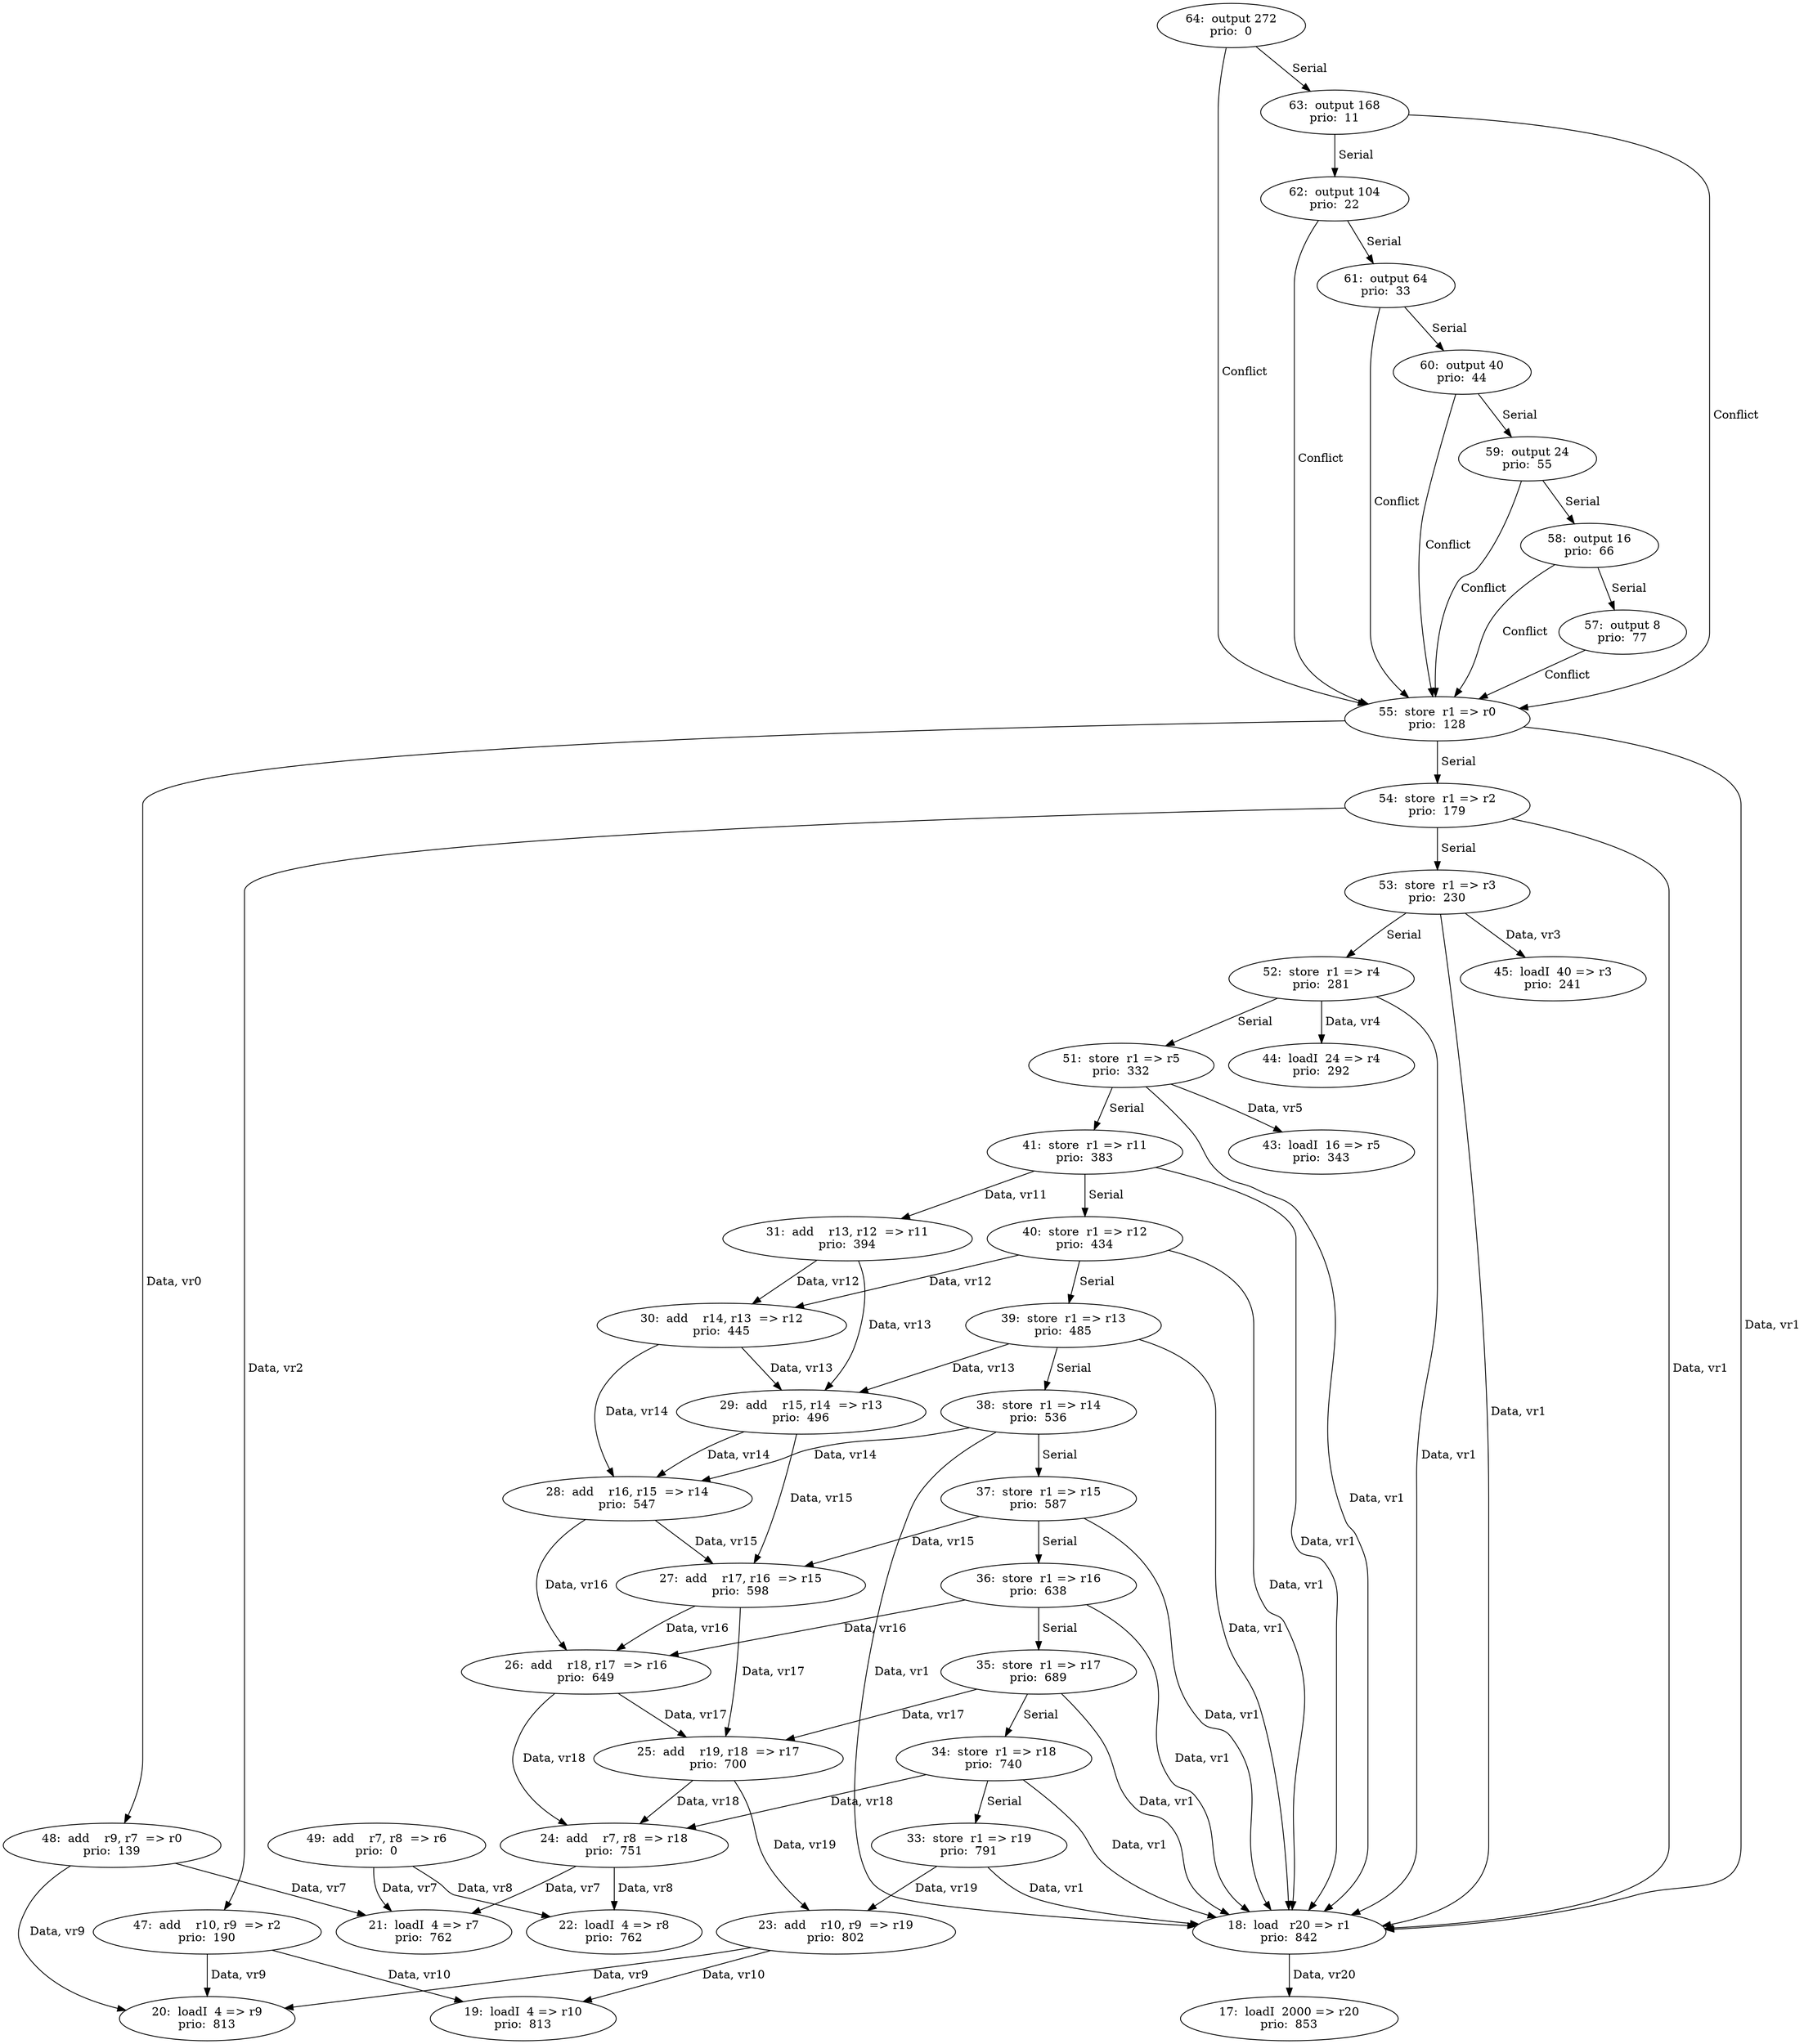 digraph DG {
  17 [label="17:  loadI  2000 => r20
prio:  853"];
  18 [label="18:  load   r20 => r1
prio:  842"];
  19 [label="19:  loadI  4 => r10
prio:  813"];
  20 [label="20:  loadI  4 => r9
prio:  813"];
  21 [label="21:  loadI  4 => r7
prio:  762"];
  22 [label="22:  loadI  4 => r8
prio:  762"];
  23 [label="23:  add    r10, r9  => r19
prio:  802"];
  24 [label="24:  add    r7, r8  => r18
prio:  751"];
  25 [label="25:  add    r19, r18  => r17
prio:  700"];
  26 [label="26:  add    r18, r17  => r16
prio:  649"];
  27 [label="27:  add    r17, r16  => r15
prio:  598"];
  28 [label="28:  add    r16, r15  => r14
prio:  547"];
  29 [label="29:  add    r15, r14  => r13
prio:  496"];
  30 [label="30:  add    r14, r13  => r12
prio:  445"];
  31 [label="31:  add    r13, r12  => r11
prio:  394"];
  33 [label="33:  store  r1 => r19
prio:  791"];
  34 [label="34:  store  r1 => r18
prio:  740"];
  35 [label="35:  store  r1 => r17
prio:  689"];
  36 [label="36:  store  r1 => r16
prio:  638"];
  37 [label="37:  store  r1 => r15
prio:  587"];
  38 [label="38:  store  r1 => r14
prio:  536"];
  39 [label="39:  store  r1 => r13
prio:  485"];
  40 [label="40:  store  r1 => r12
prio:  434"];
  41 [label="41:  store  r1 => r11
prio:  383"];
  43 [label="43:  loadI  16 => r5
prio:  343"];
  44 [label="44:  loadI  24 => r4
prio:  292"];
  45 [label="45:  loadI  40 => r3
prio:  241"];
  47 [label="47:  add    r10, r9  => r2
prio:  190"];
  48 [label="48:  add    r9, r7  => r0
prio:  139"];
  49 [label="49:  add    r7, r8  => r6
prio:  0"];
  51 [label="51:  store  r1 => r5
prio:  332"];
  52 [label="52:  store  r1 => r4
prio:  281"];
  53 [label="53:  store  r1 => r3
prio:  230"];
  54 [label="54:  store  r1 => r2
prio:  179"];
  55 [label="55:  store  r1 => r0
prio:  128"];
  57 [label="57:  output 8
prio:  77"];
  58 [label="58:  output 16
prio:  66"];
  59 [label="59:  output 24
prio:  55"];
  60 [label="60:  output 40
prio:  44"];
  61 [label="61:  output 64
prio:  33"];
  62 [label="62:  output 104
prio:  22"];
  63 [label="63:  output 168
prio:  11"];
  64 [label="64:  output 272
prio:  0"];
  18 -> 17 [ label=" Data, vr20"];
  23 -> 19 [ label=" Data, vr10"];
  23 -> 20 [ label=" Data, vr9"];
  24 -> 21 [ label=" Data, vr7"];
  24 -> 22 [ label=" Data, vr8"];
  25 -> 23 [ label=" Data, vr19"];
  25 -> 24 [ label=" Data, vr18"];
  26 -> 24 [ label=" Data, vr18"];
  26 -> 25 [ label=" Data, vr17"];
  27 -> 25 [ label=" Data, vr17"];
  27 -> 26 [ label=" Data, vr16"];
  28 -> 26 [ label=" Data, vr16"];
  28 -> 27 [ label=" Data, vr15"];
  29 -> 27 [ label=" Data, vr15"];
  29 -> 28 [ label=" Data, vr14"];
  30 -> 28 [ label=" Data, vr14"];
  30 -> 29 [ label=" Data, vr13"];
  31 -> 29 [ label=" Data, vr13"];
  31 -> 30 [ label=" Data, vr12"];
  33 -> 18 [ label=" Data, vr1"];
  33 -> 23 [ label=" Data, vr19"];
  34 -> 18 [ label=" Data, vr1"];
  34 -> 24 [ label=" Data, vr18"];
  34 -> 33[ label=" Serial "];
  35 -> 18 [ label=" Data, vr1"];
  35 -> 25 [ label=" Data, vr17"];
  35 -> 34[ label=" Serial "];
  36 -> 18 [ label=" Data, vr1"];
  36 -> 26 [ label=" Data, vr16"];
  36 -> 35[ label=" Serial "];
  37 -> 18 [ label=" Data, vr1"];
  37 -> 27 [ label=" Data, vr15"];
  37 -> 36[ label=" Serial "];
  38 -> 18 [ label=" Data, vr1"];
  38 -> 28 [ label=" Data, vr14"];
  38 -> 37[ label=" Serial "];
  39 -> 18 [ label=" Data, vr1"];
  39 -> 29 [ label=" Data, vr13"];
  39 -> 38[ label=" Serial "];
  40 -> 18 [ label=" Data, vr1"];
  40 -> 30 [ label=" Data, vr12"];
  40 -> 39[ label=" Serial "];
  41 -> 18 [ label=" Data, vr1"];
  41 -> 31 [ label=" Data, vr11"];
  41 -> 40[ label=" Serial "];
  47 -> 19 [ label=" Data, vr10"];
  47 -> 20 [ label=" Data, vr9"];
  48 -> 20 [ label=" Data, vr9"];
  48 -> 21 [ label=" Data, vr7"];
  49 -> 21 [ label=" Data, vr7"];
  49 -> 22 [ label=" Data, vr8"];
  51 -> 18 [ label=" Data, vr1"];
  51 -> 43 [ label=" Data, vr5"];
  51 -> 41[ label=" Serial "];
  52 -> 18 [ label=" Data, vr1"];
  52 -> 44 [ label=" Data, vr4"];
  52 -> 51[ label=" Serial "];
  53 -> 18 [ label=" Data, vr1"];
  53 -> 45 [ label=" Data, vr3"];
  53 -> 52[ label=" Serial "];
  54 -> 18 [ label=" Data, vr1"];
  54 -> 47 [ label=" Data, vr2"];
  54 -> 53[ label=" Serial "];
  55 -> 18 [ label=" Data, vr1"];
  55 -> 48 [ label=" Data, vr0"];
  55 -> 54[ label=" Serial "];
  57 -> 55 [ label=" Conflict "];
  58 -> 57[ label=" Serial "];
  58 -> 55 [ label=" Conflict "];
  59 -> 58[ label=" Serial "];
  59 -> 55 [ label=" Conflict "];
  60 -> 59[ label=" Serial "];
  60 -> 55 [ label=" Conflict "];
  61 -> 60[ label=" Serial "];
  61 -> 55 [ label=" Conflict "];
  62 -> 61[ label=" Serial "];
  62 -> 55 [ label=" Conflict "];
  63 -> 62[ label=" Serial "];
  63 -> 55 [ label=" Conflict "];
  64 -> 63[ label=" Serial "];
  64 -> 55 [ label=" Conflict "];
}
